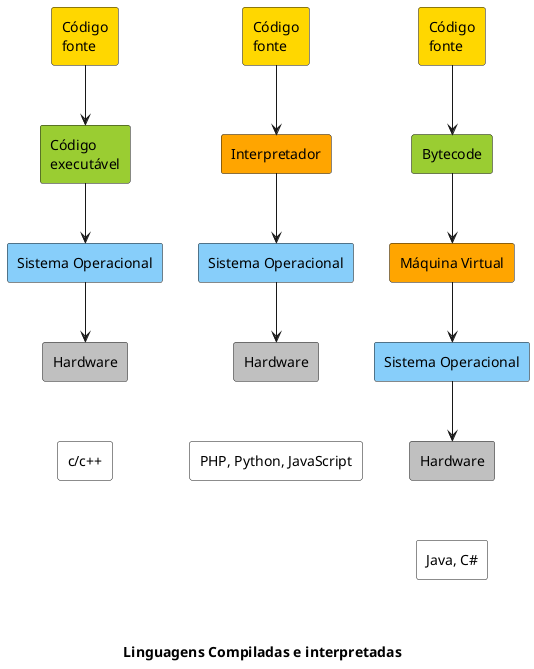 @startuml

caption \n\n\n **Linguagens Compiladas e interpretadas**

rectangle "c/c++" as c #white
rectangle "PHP, Python, JavaScript" as lingInterpretada #white
rectangle "Java, C#" as lingcompilada #white

rectangle "Código\nfonte" as codigoFonte1 #gold
rectangle "Código\nfonte" as codigoFonte2 #gold
rectangle "Código\nfonte" as codigoFonte3 #gold
rectangle "Código\nexecutável" as codigoExecutavel #Yellowgreen
rectangle "Bytecode" as byteCode #Yellowgreen
rectangle "Interpretador" as interpretador #orange
rectangle "Máquina Virtual" as maqVirtual #orange
rectangle "Sistema Operacional" as sistemaOperacional1 #lightskyblue
rectangle "Sistema Operacional" as sistemaOperacional2 #lightskyblue
rectangle "Sistema Operacional" as sistemaOperacional3 #lightskyblue
rectangle "Hardware" as hardware1 #silver
rectangle "Hardware" as hardware2 #silver
rectangle "Hardware" as hardware3 #silver


''=========================  RELACOES  ==================================

codigoFonte1 --> codigoExecutavel 
codigoExecutavel --> sistemaOperacional1 
sistemaOperacional1 --> hardware1
hardware1 -[hidden]- c 

codigoFonte2 --> interpretador
interpretador --> sistemaOperacional2
sistemaOperacional2 --> hardware2
hardware2 -[hidden]- lingInterpretada

codigoFonte3 --> byteCode
byteCode --> maqVirtual
maqVirtual --> sistemaOperacional3
sistemaOperacional3 --> hardware3
hardware3 -[hidden]- lingcompilada

@enduml